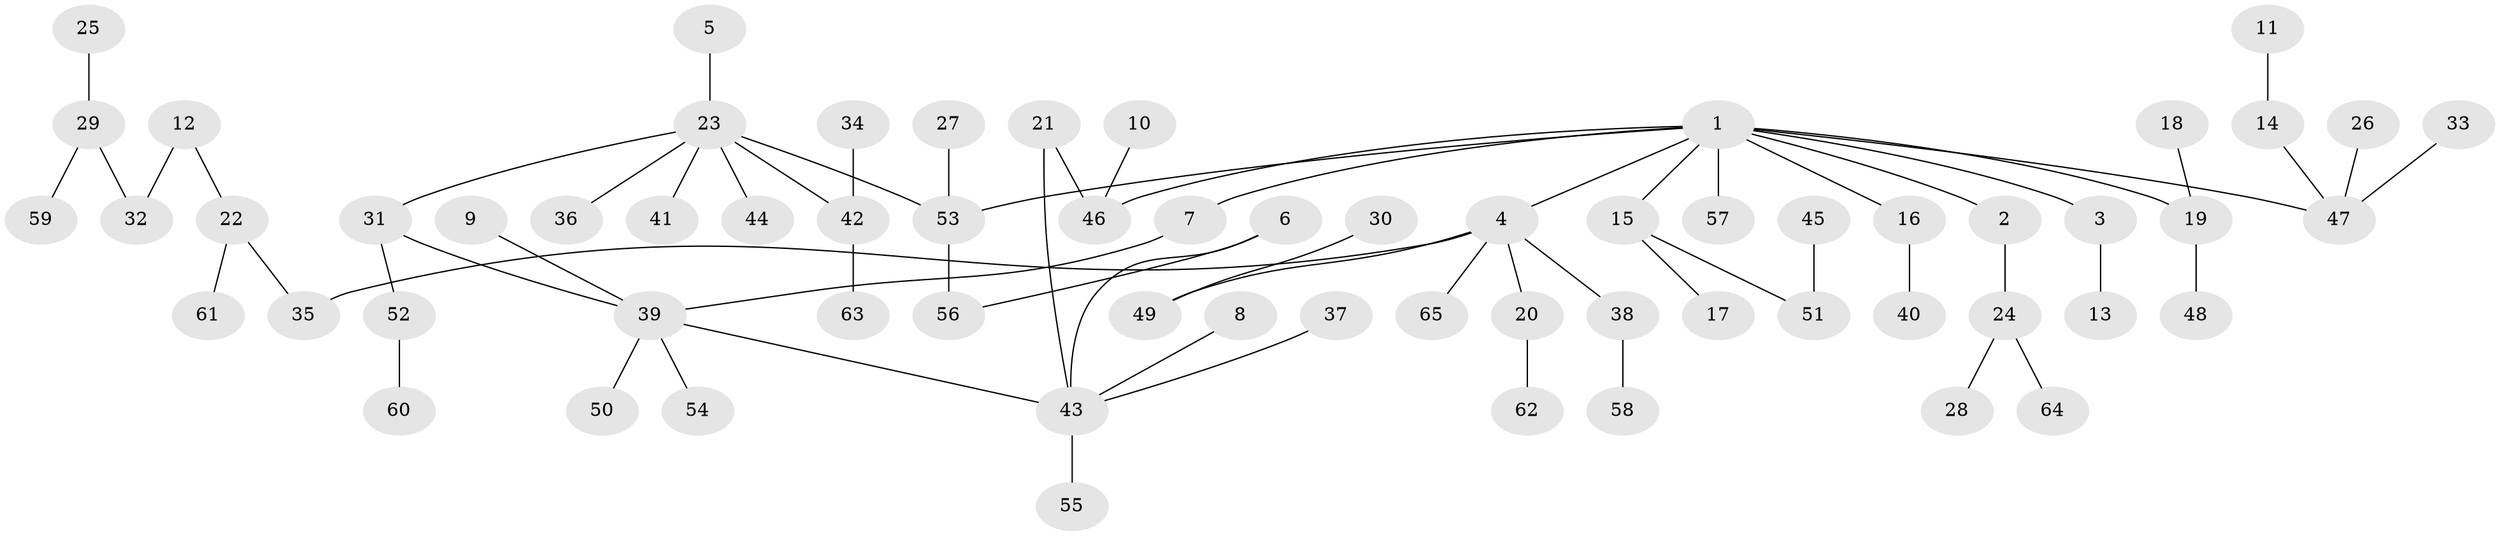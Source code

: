// original degree distribution, {8: 0.007751937984496124, 5: 0.031007751937984496, 6: 0.023255813953488372, 4: 0.05426356589147287, 3: 0.13953488372093023, 2: 0.29457364341085274, 1: 0.4496124031007752}
// Generated by graph-tools (version 1.1) at 2025/49/03/09/25 03:49:19]
// undirected, 65 vertices, 67 edges
graph export_dot {
graph [start="1"]
  node [color=gray90,style=filled];
  1;
  2;
  3;
  4;
  5;
  6;
  7;
  8;
  9;
  10;
  11;
  12;
  13;
  14;
  15;
  16;
  17;
  18;
  19;
  20;
  21;
  22;
  23;
  24;
  25;
  26;
  27;
  28;
  29;
  30;
  31;
  32;
  33;
  34;
  35;
  36;
  37;
  38;
  39;
  40;
  41;
  42;
  43;
  44;
  45;
  46;
  47;
  48;
  49;
  50;
  51;
  52;
  53;
  54;
  55;
  56;
  57;
  58;
  59;
  60;
  61;
  62;
  63;
  64;
  65;
  1 -- 2 [weight=1.0];
  1 -- 3 [weight=1.0];
  1 -- 4 [weight=1.0];
  1 -- 7 [weight=1.0];
  1 -- 15 [weight=1.0];
  1 -- 16 [weight=1.0];
  1 -- 19 [weight=1.0];
  1 -- 46 [weight=1.0];
  1 -- 47 [weight=1.0];
  1 -- 53 [weight=1.0];
  1 -- 57 [weight=1.0];
  2 -- 24 [weight=1.0];
  3 -- 13 [weight=1.0];
  4 -- 20 [weight=1.0];
  4 -- 35 [weight=1.0];
  4 -- 38 [weight=1.0];
  4 -- 49 [weight=1.0];
  4 -- 65 [weight=1.0];
  5 -- 23 [weight=1.0];
  6 -- 43 [weight=1.0];
  6 -- 56 [weight=1.0];
  7 -- 39 [weight=1.0];
  8 -- 43 [weight=1.0];
  9 -- 39 [weight=1.0];
  10 -- 46 [weight=1.0];
  11 -- 14 [weight=1.0];
  12 -- 22 [weight=1.0];
  12 -- 32 [weight=1.0];
  14 -- 47 [weight=1.0];
  15 -- 17 [weight=1.0];
  15 -- 51 [weight=1.0];
  16 -- 40 [weight=1.0];
  18 -- 19 [weight=1.0];
  19 -- 48 [weight=1.0];
  20 -- 62 [weight=1.0];
  21 -- 43 [weight=1.0];
  21 -- 46 [weight=1.0];
  22 -- 35 [weight=1.0];
  22 -- 61 [weight=1.0];
  23 -- 31 [weight=1.0];
  23 -- 36 [weight=1.0];
  23 -- 41 [weight=1.0];
  23 -- 42 [weight=1.0];
  23 -- 44 [weight=1.0];
  23 -- 53 [weight=1.0];
  24 -- 28 [weight=1.0];
  24 -- 64 [weight=1.0];
  25 -- 29 [weight=1.0];
  26 -- 47 [weight=1.0];
  27 -- 53 [weight=1.0];
  29 -- 32 [weight=1.0];
  29 -- 59 [weight=1.0];
  30 -- 49 [weight=1.0];
  31 -- 39 [weight=1.0];
  31 -- 52 [weight=1.0];
  33 -- 47 [weight=1.0];
  34 -- 42 [weight=1.0];
  37 -- 43 [weight=1.0];
  38 -- 58 [weight=1.0];
  39 -- 43 [weight=1.0];
  39 -- 50 [weight=1.0];
  39 -- 54 [weight=1.0];
  42 -- 63 [weight=1.0];
  43 -- 55 [weight=1.0];
  45 -- 51 [weight=1.0];
  52 -- 60 [weight=1.0];
  53 -- 56 [weight=1.0];
}
